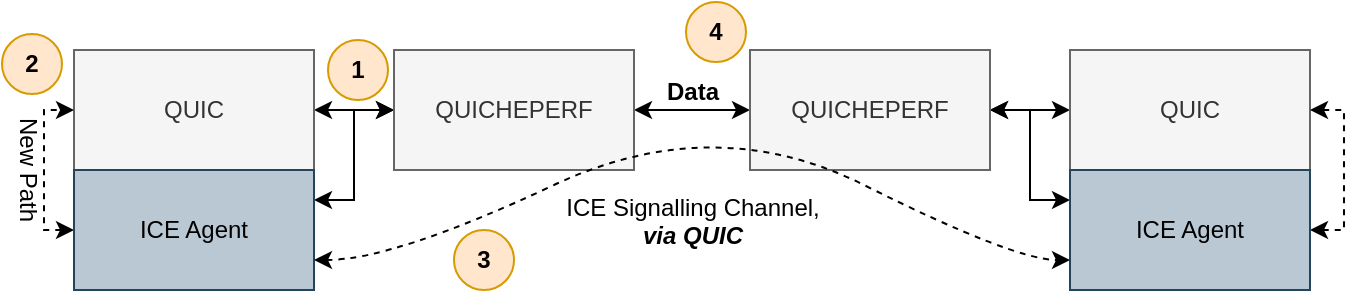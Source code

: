 <mxfile version="24.4.8" type="device">
  <diagram name="Page-1" id="0gJbcg0XPNFQ-sTSEnto">
    <mxGraphModel dx="839" dy="444" grid="1" gridSize="10" guides="1" tooltips="1" connect="1" arrows="1" fold="1" page="1" pageScale="1" pageWidth="850" pageHeight="1100" math="0" shadow="0">
      <root>
        <mxCell id="0" />
        <mxCell id="1" parent="0" />
        <mxCell id="5U8ytU4bZrLR5_oLVIPA-5" value="" style="edgeStyle=orthogonalEdgeStyle;rounded=0;orthogonalLoop=1;jettySize=auto;html=1;startArrow=classic;startFill=1;strokeColor=#000000;" edge="1" parent="1" source="5U8ytU4bZrLR5_oLVIPA-1" target="5U8ytU4bZrLR5_oLVIPA-4">
          <mxGeometry relative="1" as="geometry" />
        </mxCell>
        <mxCell id="5U8ytU4bZrLR5_oLVIPA-1" value="QUIC" style="rounded=0;whiteSpace=wrap;html=1;fillColor=#f5f5f5;fontColor=#333333;strokeColor=#666666;" vertex="1" parent="1">
          <mxGeometry x="40" y="230" width="120" height="60" as="geometry" />
        </mxCell>
        <mxCell id="5U8ytU4bZrLR5_oLVIPA-3" value="New Path" style="edgeStyle=orthogonalEdgeStyle;rounded=0;orthogonalLoop=1;jettySize=auto;html=1;startArrow=classic;startFill=1;dashed=1;entryX=0;entryY=0.5;entryDx=0;entryDy=0;exitX=0;exitY=0.5;exitDx=0;exitDy=0;strokeWidth=1;fontSize=12;textDirection=vertical-lr;labelPosition=left;verticalLabelPosition=middle;align=right;verticalAlign=middle;" edge="1" parent="1" source="5U8ytU4bZrLR5_oLVIPA-2" target="5U8ytU4bZrLR5_oLVIPA-1">
          <mxGeometry relative="1" as="geometry">
            <Array as="points">
              <mxPoint x="25" y="320" />
              <mxPoint x="25" y="260" />
            </Array>
          </mxGeometry>
        </mxCell>
        <mxCell id="5U8ytU4bZrLR5_oLVIPA-6" style="edgeStyle=orthogonalEdgeStyle;rounded=0;orthogonalLoop=1;jettySize=auto;html=1;startArrow=classic;startFill=1;exitX=1;exitY=0.25;exitDx=0;exitDy=0;fillColor=#0050ef;strokeColor=#000000;" edge="1" parent="1" source="5U8ytU4bZrLR5_oLVIPA-2" target="5U8ytU4bZrLR5_oLVIPA-4">
          <mxGeometry relative="1" as="geometry" />
        </mxCell>
        <mxCell id="5U8ytU4bZrLR5_oLVIPA-2" value="ICE Agent" style="rounded=0;whiteSpace=wrap;html=1;fillColor=#bac8d3;strokeColor=#23445d;" vertex="1" parent="1">
          <mxGeometry x="40" y="290" width="120" height="60" as="geometry" />
        </mxCell>
        <mxCell id="5U8ytU4bZrLR5_oLVIPA-13" value="Data" style="edgeStyle=orthogonalEdgeStyle;rounded=0;orthogonalLoop=1;jettySize=auto;html=1;startArrow=classic;startFill=1;fontStyle=1;fontSize=12;verticalAlign=bottom;" edge="1" parent="1" source="5U8ytU4bZrLR5_oLVIPA-4" target="5U8ytU4bZrLR5_oLVIPA-12">
          <mxGeometry relative="1" as="geometry" />
        </mxCell>
        <mxCell id="5U8ytU4bZrLR5_oLVIPA-4" value="QUICHEPERF" style="rounded=0;whiteSpace=wrap;html=1;fillColor=#f5f5f5;fontColor=#333333;strokeColor=#666666;" vertex="1" parent="1">
          <mxGeometry x="200" y="230" width="120" height="60" as="geometry" />
        </mxCell>
        <mxCell id="5U8ytU4bZrLR5_oLVIPA-7" value="" style="edgeStyle=orthogonalEdgeStyle;rounded=0;orthogonalLoop=1;jettySize=auto;html=1;startArrow=classic;startFill=1;" edge="1" parent="1" source="5U8ytU4bZrLR5_oLVIPA-8" target="5U8ytU4bZrLR5_oLVIPA-12">
          <mxGeometry relative="1" as="geometry" />
        </mxCell>
        <mxCell id="5U8ytU4bZrLR5_oLVIPA-8" value="QUIC" style="rounded=0;whiteSpace=wrap;html=1;fillColor=#f5f5f5;fontColor=#333333;strokeColor=#666666;" vertex="1" parent="1">
          <mxGeometry x="538" y="230" width="120" height="60" as="geometry" />
        </mxCell>
        <mxCell id="5U8ytU4bZrLR5_oLVIPA-9" value="" style="edgeStyle=orthogonalEdgeStyle;rounded=0;orthogonalLoop=1;jettySize=auto;html=1;startArrow=classic;startFill=1;dashed=1;exitX=1;exitY=0.5;exitDx=0;exitDy=0;entryX=1;entryY=0.5;entryDx=0;entryDy=0;strokeWidth=1;fontSize=12;verticalAlign=middle;textDirection=vertical-lr;labelPosition=right;verticalLabelPosition=middle;align=left;horizontal=1;" edge="1" parent="1" source="5U8ytU4bZrLR5_oLVIPA-11" target="5U8ytU4bZrLR5_oLVIPA-8">
          <mxGeometry relative="1" as="geometry">
            <mxPoint x="708" y="260" as="targetPoint" />
            <Array as="points">
              <mxPoint x="675" y="320" />
              <mxPoint x="675" y="260" />
            </Array>
          </mxGeometry>
        </mxCell>
        <mxCell id="5U8ytU4bZrLR5_oLVIPA-10" style="edgeStyle=orthogonalEdgeStyle;rounded=0;orthogonalLoop=1;jettySize=auto;html=1;entryX=1;entryY=0.5;entryDx=0;entryDy=0;startArrow=classic;startFill=1;exitX=0;exitY=0.25;exitDx=0;exitDy=0;strokeColor=#000000;" edge="1" parent="1" source="5U8ytU4bZrLR5_oLVIPA-11" target="5U8ytU4bZrLR5_oLVIPA-12">
          <mxGeometry relative="1" as="geometry">
            <mxPoint x="668" y="260" as="targetPoint" />
            <Array as="points">
              <mxPoint x="518" y="305" />
              <mxPoint x="518" y="260" />
            </Array>
          </mxGeometry>
        </mxCell>
        <mxCell id="5U8ytU4bZrLR5_oLVIPA-11" value="ICE Agent" style="rounded=0;whiteSpace=wrap;html=1;fillColor=#bac8d3;strokeColor=#23445d;" vertex="1" parent="1">
          <mxGeometry x="538" y="290" width="120" height="60" as="geometry" />
        </mxCell>
        <mxCell id="5U8ytU4bZrLR5_oLVIPA-12" value="QUICHEPERF" style="rounded=0;whiteSpace=wrap;html=1;fillColor=#f5f5f5;fontColor=#333333;strokeColor=#666666;" vertex="1" parent="1">
          <mxGeometry x="378" y="230" width="120" height="60" as="geometry" />
        </mxCell>
        <mxCell id="5U8ytU4bZrLR5_oLVIPA-15" value="&lt;div style=&quot;font-size: 12px;&quot;&gt;ICE Signalling Channel,&lt;/div&gt;&lt;div style=&quot;font-size: 12px;&quot;&gt;&lt;i&gt;&lt;b&gt;via QUIC&lt;/b&gt;&lt;/i&gt;&lt;br style=&quot;font-size: 12px;&quot;&gt;&lt;/div&gt;" style="curved=1;endArrow=classic;html=1;rounded=0;exitX=1;exitY=0.75;exitDx=0;exitDy=0;entryX=0;entryY=0.75;entryDx=0;entryDy=0;startArrow=classic;startFill=1;dashed=1;fontStyle=0;fontSize=12;verticalAlign=top;" edge="1" parent="1" source="5U8ytU4bZrLR5_oLVIPA-2" target="5U8ytU4bZrLR5_oLVIPA-11">
          <mxGeometry x="0.08" y="-36" width="50" height="50" relative="1" as="geometry">
            <mxPoint x="290" y="380" as="sourcePoint" />
            <mxPoint x="390" y="350" as="targetPoint" />
            <Array as="points">
              <mxPoint x="200" y="335" />
              <mxPoint x="360" y="260" />
              <mxPoint x="510" y="335" />
            </Array>
            <mxPoint as="offset" />
          </mxGeometry>
        </mxCell>
        <mxCell id="5U8ytU4bZrLR5_oLVIPA-16" value="1" style="ellipse;whiteSpace=wrap;html=1;aspect=fixed;fontSize=12;fontStyle=1;fillColor=#ffe6cc;strokeColor=#d79b00;" vertex="1" parent="1">
          <mxGeometry x="167" y="225" width="30" height="30" as="geometry" />
        </mxCell>
        <mxCell id="5U8ytU4bZrLR5_oLVIPA-18" value="3" style="ellipse;whiteSpace=wrap;html=1;aspect=fixed;fontSize=12;fontStyle=1;fillColor=#ffe6cc;strokeColor=#d79b00;" vertex="1" parent="1">
          <mxGeometry x="230" y="320" width="30" height="30" as="geometry" />
        </mxCell>
        <mxCell id="5U8ytU4bZrLR5_oLVIPA-19" value="2" style="ellipse;whiteSpace=wrap;html=1;aspect=fixed;fontSize=12;fontStyle=1;fillColor=#ffe6cc;strokeColor=#d79b00;" vertex="1" parent="1">
          <mxGeometry x="4" y="222" width="30" height="30" as="geometry" />
        </mxCell>
        <mxCell id="5U8ytU4bZrLR5_oLVIPA-20" value="4" style="ellipse;whiteSpace=wrap;html=1;aspect=fixed;fontSize=12;fontStyle=1;fillColor=#ffe6cc;strokeColor=#d79b00;" vertex="1" parent="1">
          <mxGeometry x="346" y="206" width="30" height="30" as="geometry" />
        </mxCell>
      </root>
    </mxGraphModel>
  </diagram>
</mxfile>
